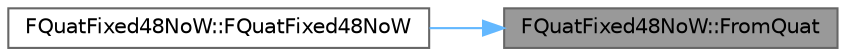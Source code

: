 digraph "FQuatFixed48NoW::FromQuat"
{
 // INTERACTIVE_SVG=YES
 // LATEX_PDF_SIZE
  bgcolor="transparent";
  edge [fontname=Helvetica,fontsize=10,labelfontname=Helvetica,labelfontsize=10];
  node [fontname=Helvetica,fontsize=10,shape=box,height=0.2,width=0.4];
  rankdir="RL";
  Node1 [id="Node000001",label="FQuatFixed48NoW::FromQuat",height=0.2,width=0.4,color="gray40", fillcolor="grey60", style="filled", fontcolor="black",tooltip=" "];
  Node1 -> Node2 [id="edge1_Node000001_Node000002",dir="back",color="steelblue1",style="solid",tooltip=" "];
  Node2 [id="Node000002",label="FQuatFixed48NoW::FQuatFixed48NoW",height=0.2,width=0.4,color="grey40", fillcolor="white", style="filled",URL="$df/df0/classFQuatFixed48NoW.html#a58688147a3655acf6f9b9a348c72ab8a",tooltip=" "];
}
